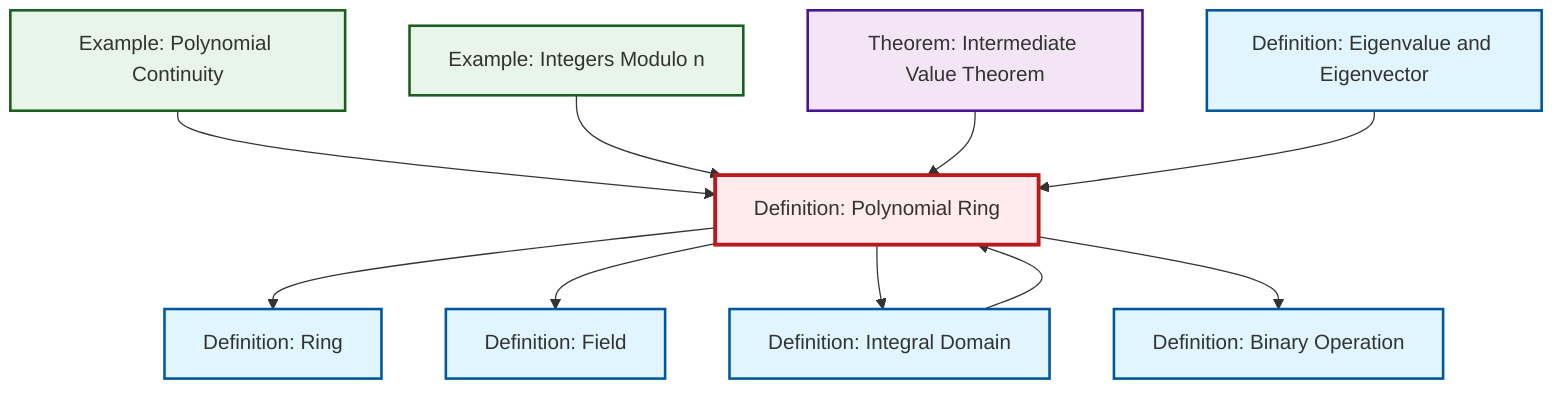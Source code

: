 graph TD
    classDef definition fill:#e1f5fe,stroke:#01579b,stroke-width:2px
    classDef theorem fill:#f3e5f5,stroke:#4a148c,stroke-width:2px
    classDef axiom fill:#fff3e0,stroke:#e65100,stroke-width:2px
    classDef example fill:#e8f5e9,stroke:#1b5e20,stroke-width:2px
    classDef current fill:#ffebee,stroke:#b71c1c,stroke-width:3px
    ex-polynomial-continuity["Example: Polynomial Continuity"]:::example
    def-integral-domain["Definition: Integral Domain"]:::definition
    ex-quotient-integers-mod-n["Example: Integers Modulo n"]:::example
    def-polynomial-ring["Definition: Polynomial Ring"]:::definition
    thm-intermediate-value["Theorem: Intermediate Value Theorem"]:::theorem
    def-ring["Definition: Ring"]:::definition
    def-field["Definition: Field"]:::definition
    def-eigenvalue-eigenvector["Definition: Eigenvalue and Eigenvector"]:::definition
    def-binary-operation["Definition: Binary Operation"]:::definition
    def-integral-domain --> def-polynomial-ring
    ex-polynomial-continuity --> def-polynomial-ring
    ex-quotient-integers-mod-n --> def-polynomial-ring
    def-polynomial-ring --> def-ring
    def-polynomial-ring --> def-field
    thm-intermediate-value --> def-polynomial-ring
    def-polynomial-ring --> def-integral-domain
    def-eigenvalue-eigenvector --> def-polynomial-ring
    def-polynomial-ring --> def-binary-operation
    class def-polynomial-ring current